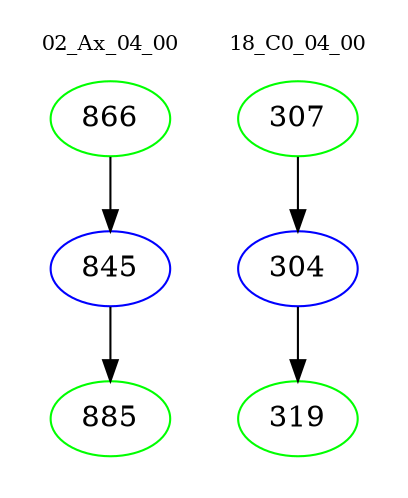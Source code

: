 digraph{
subgraph cluster_0 {
color = white
label = "02_Ax_04_00";
fontsize=10;
T0_866 [label="866", color="green"]
T0_866 -> T0_845 [color="black"]
T0_845 [label="845", color="blue"]
T0_845 -> T0_885 [color="black"]
T0_885 [label="885", color="green"]
}
subgraph cluster_1 {
color = white
label = "18_C0_04_00";
fontsize=10;
T1_307 [label="307", color="green"]
T1_307 -> T1_304 [color="black"]
T1_304 [label="304", color="blue"]
T1_304 -> T1_319 [color="black"]
T1_319 [label="319", color="green"]
}
}
